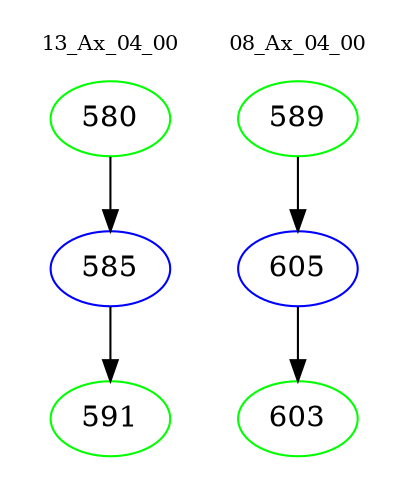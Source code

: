 digraph{
subgraph cluster_0 {
color = white
label = "13_Ax_04_00";
fontsize=10;
T0_580 [label="580", color="green"]
T0_580 -> T0_585 [color="black"]
T0_585 [label="585", color="blue"]
T0_585 -> T0_591 [color="black"]
T0_591 [label="591", color="green"]
}
subgraph cluster_1 {
color = white
label = "08_Ax_04_00";
fontsize=10;
T1_589 [label="589", color="green"]
T1_589 -> T1_605 [color="black"]
T1_605 [label="605", color="blue"]
T1_605 -> T1_603 [color="black"]
T1_603 [label="603", color="green"]
}
}

